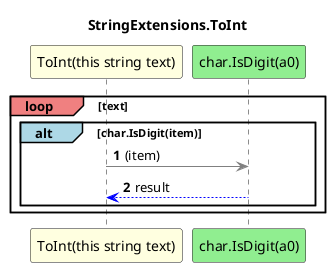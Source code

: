 @startuml StringExtensions.ToInt
title StringExtensions.ToInt
participant "ToInt(this string text)" as ToInt_p0 #LightYellow
participant "char.IsDigit(a0)" as char_IsDigit_a0 #LightGreen
autonumber
loop#LightCoral text
    alt#LightBlue char.IsDigit(item)
        ToInt_p0 -[#grey]> char_IsDigit_a0 : (item)
        char_IsDigit_a0 -[#blue]-> ToInt_p0 : result
    end
end
@enduml
